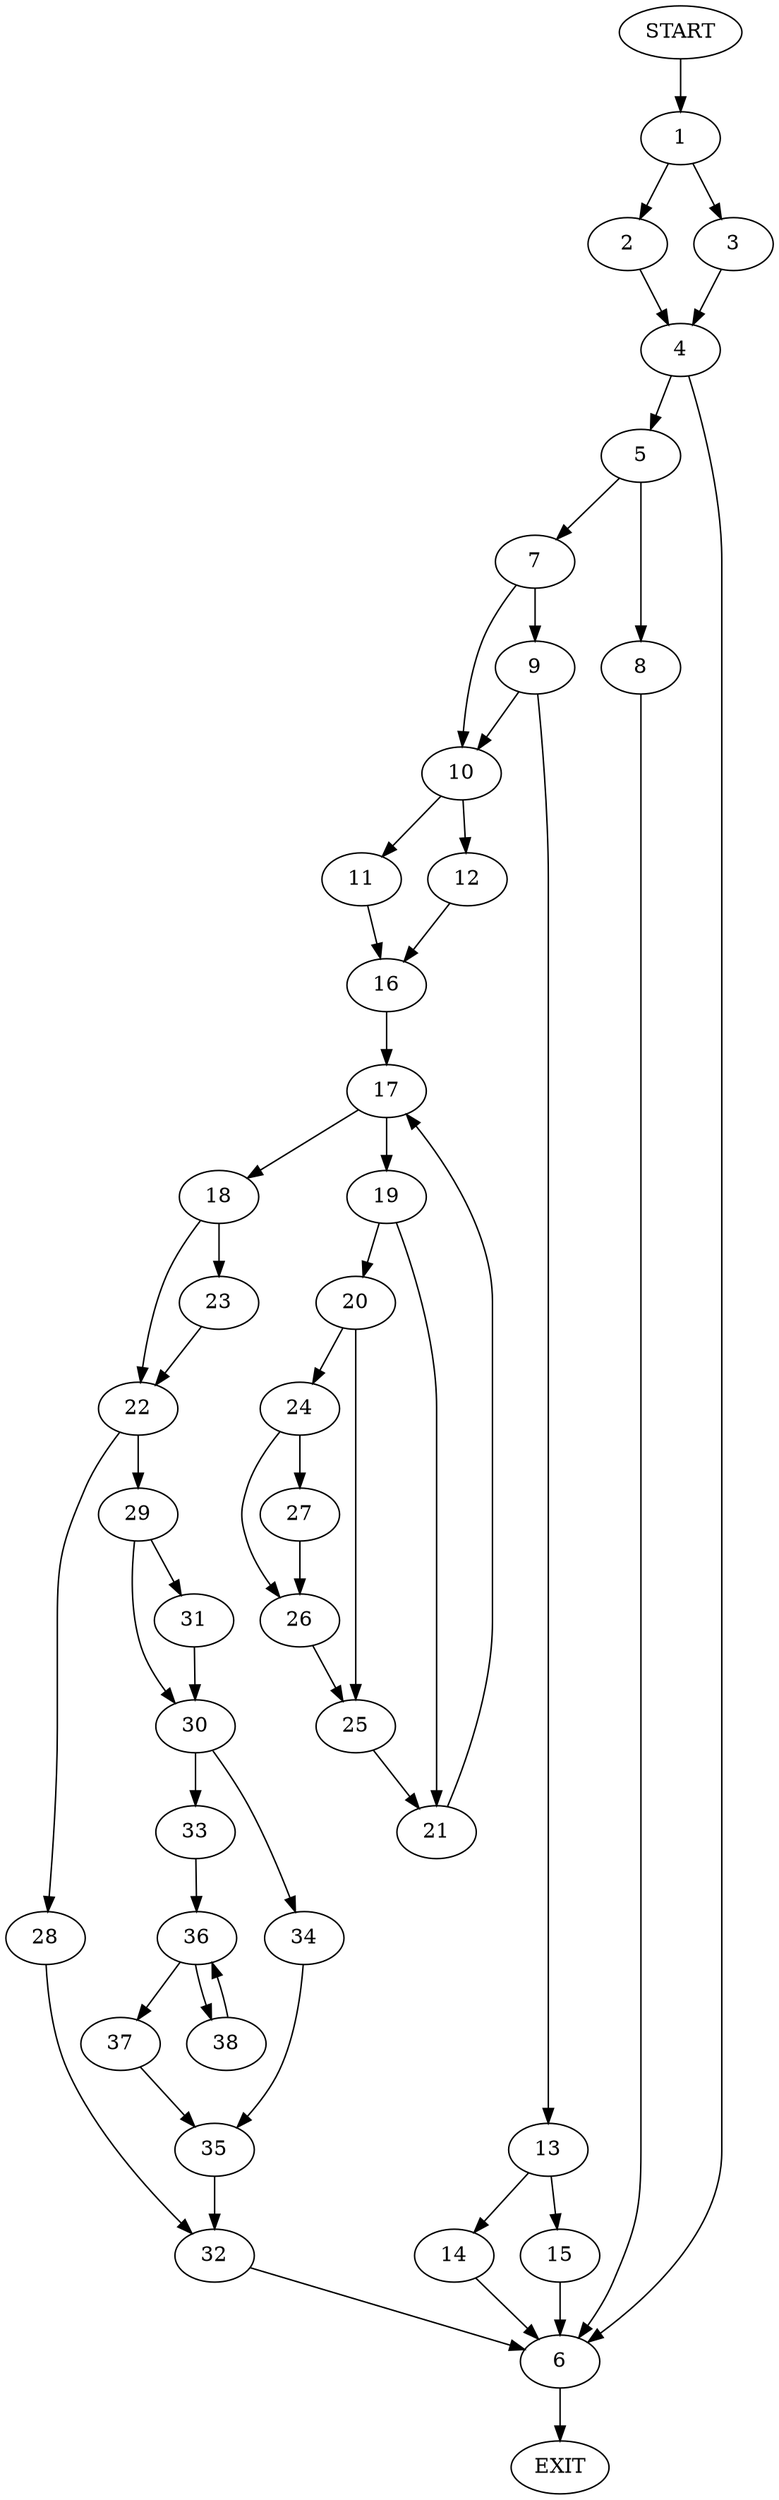 digraph {
0 [label="START"]
39 [label="EXIT"]
0 -> 1
1 -> 2
1 -> 3
2 -> 4
3 -> 4
4 -> 5
4 -> 6
6 -> 39
5 -> 7
5 -> 8
7 -> 9
7 -> 10
8 -> 6
10 -> 11
10 -> 12
9 -> 10
9 -> 13
13 -> 14
13 -> 15
15 -> 6
14 -> 6
12 -> 16
11 -> 16
16 -> 17
17 -> 18
17 -> 19
19 -> 20
19 -> 21
18 -> 22
18 -> 23
21 -> 17
20 -> 24
20 -> 25
24 -> 26
24 -> 27
25 -> 21
27 -> 26
26 -> 25
23 -> 22
22 -> 28
22 -> 29
29 -> 30
29 -> 31
28 -> 32
31 -> 30
30 -> 33
30 -> 34
34 -> 35
33 -> 36
36 -> 37
36 -> 38
38 -> 36
37 -> 35
35 -> 32
32 -> 6
}
